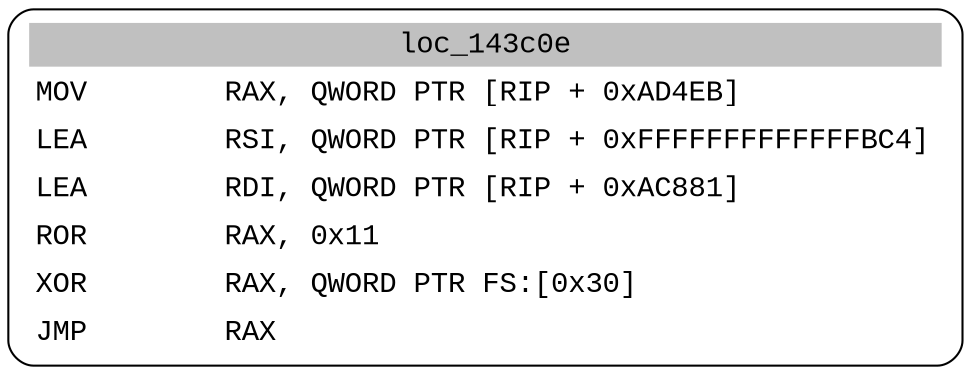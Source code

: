 digraph asm_graph {
1941 [
shape="Mrecord" fontname="Courier New"label =<<table border="0" cellborder="0" cellpadding="3"><tr><td align="center" colspan="2" bgcolor="grey">loc_143c0e</td></tr><tr><td align="left">MOV        RAX, QWORD PTR [RIP + 0xAD4EB]</td></tr><tr><td align="left">LEA        RSI, QWORD PTR [RIP + 0xFFFFFFFFFFFFFBC4]</td></tr><tr><td align="left">LEA        RDI, QWORD PTR [RIP + 0xAC881]</td></tr><tr><td align="left">ROR        RAX, 0x11</td></tr><tr><td align="left">XOR        RAX, QWORD PTR FS:[0x30]</td></tr><tr><td align="left">JMP        RAX</td></tr></table>> ];
}